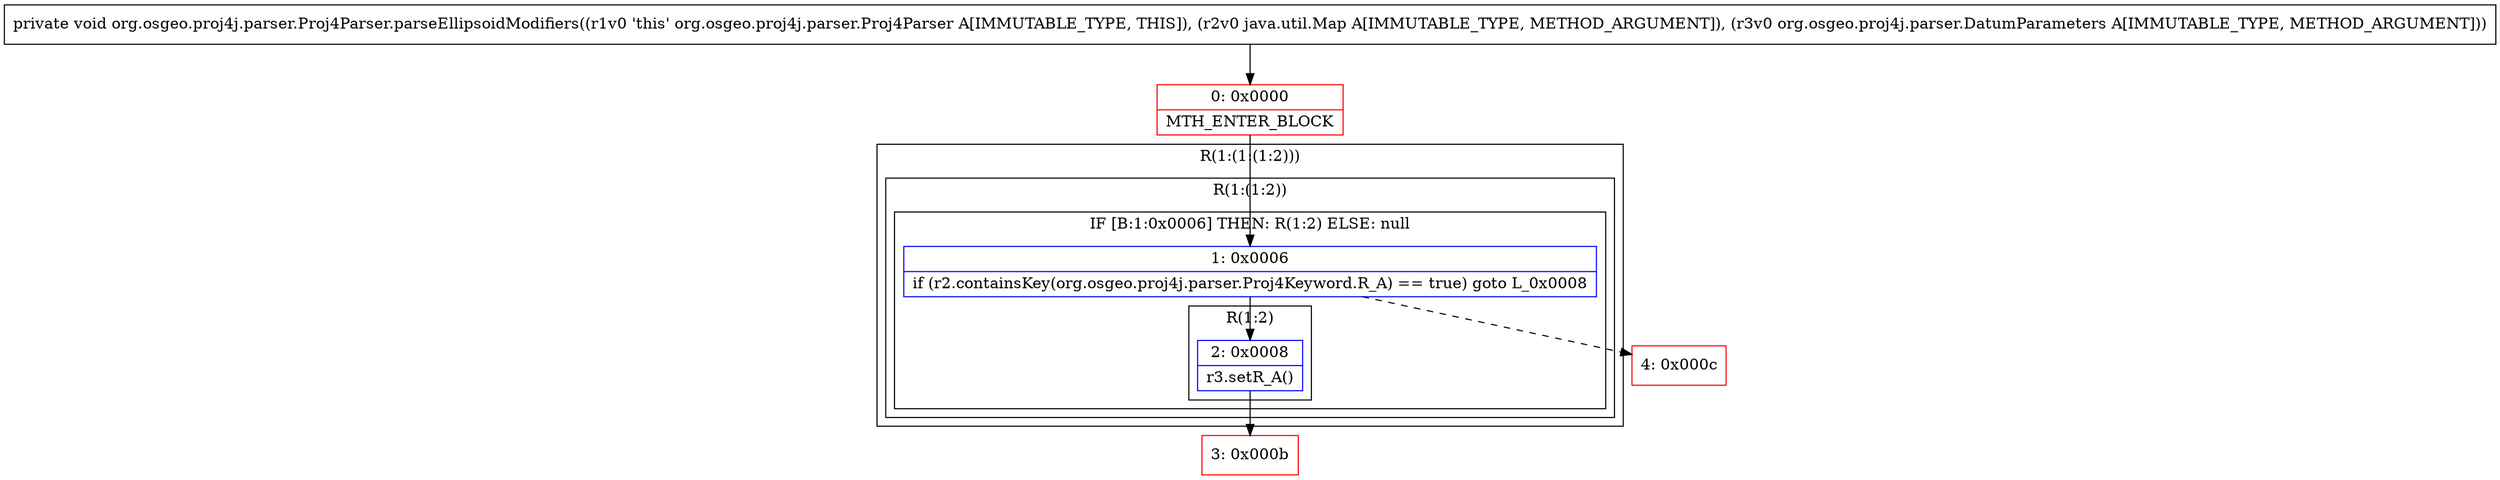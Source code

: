 digraph "CFG fororg.osgeo.proj4j.parser.Proj4Parser.parseEllipsoidModifiers(Ljava\/util\/Map;Lorg\/osgeo\/proj4j\/parser\/DatumParameters;)V" {
subgraph cluster_Region_1179406972 {
label = "R(1:(1:(1:2)))";
node [shape=record,color=blue];
subgraph cluster_Region_869897452 {
label = "R(1:(1:2))";
node [shape=record,color=blue];
subgraph cluster_IfRegion_235126130 {
label = "IF [B:1:0x0006] THEN: R(1:2) ELSE: null";
node [shape=record,color=blue];
Node_1 [shape=record,label="{1\:\ 0x0006|if (r2.containsKey(org.osgeo.proj4j.parser.Proj4Keyword.R_A) == true) goto L_0x0008\l}"];
subgraph cluster_Region_148084905 {
label = "R(1:2)";
node [shape=record,color=blue];
Node_2 [shape=record,label="{2\:\ 0x0008|r3.setR_A()\l}"];
}
}
}
}
Node_0 [shape=record,color=red,label="{0\:\ 0x0000|MTH_ENTER_BLOCK\l}"];
Node_3 [shape=record,color=red,label="{3\:\ 0x000b}"];
Node_4 [shape=record,color=red,label="{4\:\ 0x000c}"];
MethodNode[shape=record,label="{private void org.osgeo.proj4j.parser.Proj4Parser.parseEllipsoidModifiers((r1v0 'this' org.osgeo.proj4j.parser.Proj4Parser A[IMMUTABLE_TYPE, THIS]), (r2v0 java.util.Map A[IMMUTABLE_TYPE, METHOD_ARGUMENT]), (r3v0 org.osgeo.proj4j.parser.DatumParameters A[IMMUTABLE_TYPE, METHOD_ARGUMENT])) }"];
MethodNode -> Node_0;
Node_1 -> Node_2;
Node_1 -> Node_4[style=dashed];
Node_2 -> Node_3;
Node_0 -> Node_1;
}

